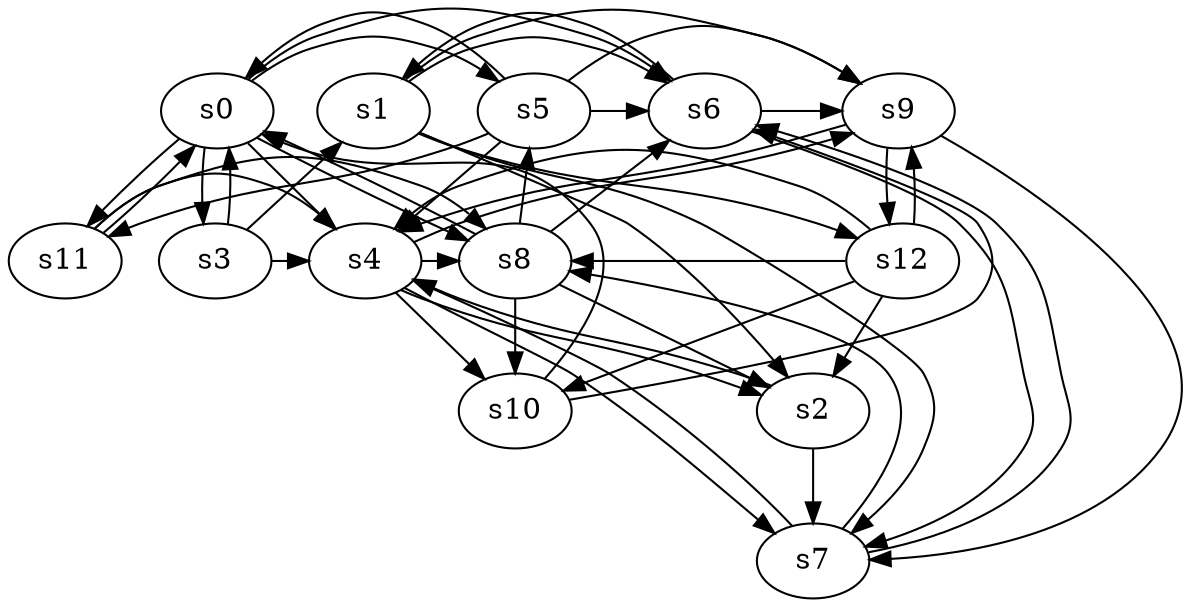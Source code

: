 digraph game_0916_complex_13 {
    s0 [name="s0", player=1];
    s1 [name="s1", player=1];
    s2 [name="s2", player=0];
    s3 [name="s3", player=1];
    s4 [name="s4", player=0];
    s5 [name="s5", player=1];
    s6 [name="s6", player=1, target=1];
    s7 [name="s7", player=0, target=1];
    s8 [name="s8", player=1];
    s9 [name="s9", player=0];
    s10 [name="s10", player=1, target=1];
    s11 [name="s11", player=1, target=1];
    s12 [name="s12", player=0];

    s0 -> s3;
    s0 -> s4;
    s0 -> s5 [constraint="time % 2 == 0"];
    s0 -> s6 [constraint="time % 5 == 0"];
    s0 -> s8;
    s0 -> s11;
    s1 -> s2 [constraint="time % 7 == 2"];
    s1 -> s6 [constraint="time == 4 || time == 5 || time == 9 || time == 13 || time == 18"];
    s1 -> s7 [constraint="time == 5 || time == 7 || time == 8 || time == 13"];
    s1 -> s9 [constraint="time % 7 == 2"];
    s1 -> s12 [constraint="time % 3 == 0 && time % 4 == 3"];
    s2 -> s4 [constraint="time % 5 == 1"];
    s2 -> s7;
    s3 -> s0 [constraint="time == 3 || time == 14"];
    s3 -> s1 [constraint="time % 7 == 5"];
    s3 -> s4 [constraint="time == 3 || time == 6"];
    s4 -> s2 [constraint="time % 5 == 4"];
    s4 -> s7 [constraint="!(time % 4 == 0)"];
    s4 -> s8 [constraint="time == 1 || time == 15"];
    s4 -> s9 [constraint="time % 4 == 0 && time % 4 == 3"];
    s4 -> s10 [constraint="time == 8 || time == 12 || time == 16 || time == 18"];
    s5 -> s0 [constraint="time == 3 || time == 10 || time == 18"];
    s5 -> s4 [constraint="time % 2 == 1"];
    s5 -> s6 [constraint="!(time % 3 == 2)"];
    s5 -> s9 [constraint="time == 3"];
    s5 -> s11 [constraint="time % 2 == 1"];
    s6 -> s1 [constraint="time % 2 == 0"];
    s6 -> s7 [constraint="time % 8 == 6"];
    s6 -> s9 [constraint="time % 5 == 4"];
    s7 -> s4 [constraint="time == 10 || time == 11"];
    s7 -> s6 [constraint="time == 0 || time == 4"];
    s7 -> s8 [constraint="time % 2 == 1 && time % 5 == 0"];
    s8 -> s0 [constraint="time % 3 == 0 && time % 3 == 0"];
    s8 -> s2;
    s8 -> s5 [constraint="time % 5 == 0 || time % 4 == 0"];
    s8 -> s6 [constraint="time % 4 == 2 || time % 3 == 2"];
    s8 -> s10;
    s9 -> s4 [constraint="time % 2 == 1"];
    s9 -> s7 [constraint="time % 2 == 0 && time % 4 == 0"];
    s9 -> s12 [constraint="time == 4"];
    s10 -> s0 [constraint="time % 3 == 0 && time % 3 == 2"];
    s10 -> s6 [constraint="time % 2 == 1"];
    s11 -> s0 [constraint="time == 10 || time == 20 || time == 22 || time == 27 || time == 28"];
    s11 -> s4 [constraint="time % 2 == 0 && time % 5 == 3"];
    s11 -> s8 [constraint="time == 1 || time == 8 || time == 13 || time == 18 || time == 23"];
    s12 -> s2;
    s12 -> s4 [constraint="time % 3 == 0 && time % 3 == 0"];
    s12 -> s8 [constraint="!(time % 2 == 1)"];
    s12 -> s9 [constraint="time == 10"];
    s12 -> s10 [constraint="time % 2 == 0 || time % 4 == 0"];
}
